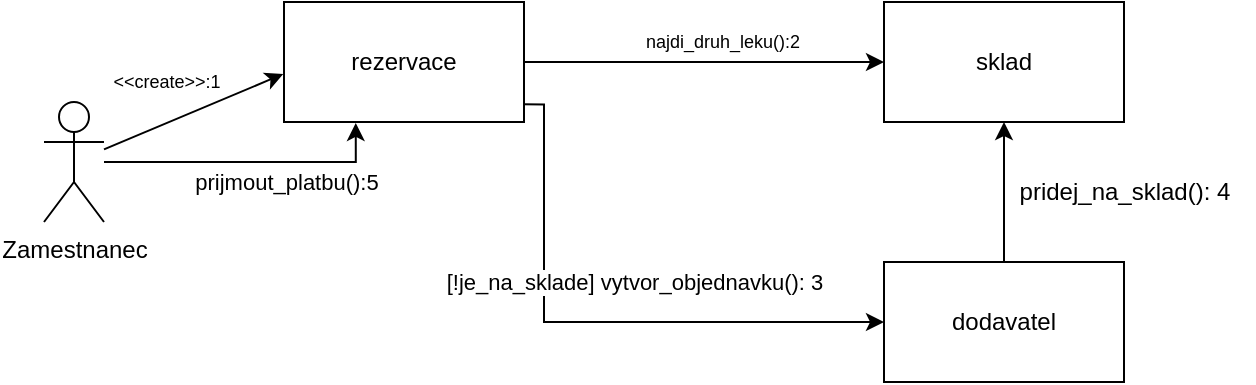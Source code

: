 <mxfile version="22.1.5" type="device">
  <diagram name="Page-1" id="LpPWEqwusSF52En7Buxe">
    <mxGraphModel dx="652" dy="412" grid="1" gridSize="10" guides="1" tooltips="1" connect="1" arrows="1" fold="1" page="1" pageScale="1" pageWidth="850" pageHeight="1100" math="0" shadow="0">
      <root>
        <mxCell id="0" />
        <mxCell id="1" parent="0" />
        <mxCell id="X8zyct69bt2SQm-ZTcsR-1" value="Zamestnanec" style="shape=umlActor;verticalLabelPosition=bottom;verticalAlign=top;html=1;outlineConnect=0;" parent="1" vertex="1">
          <mxGeometry x="130" y="340" width="30" height="60" as="geometry" />
        </mxCell>
        <mxCell id="X8zyct69bt2SQm-ZTcsR-7" style="edgeStyle=orthogonalEdgeStyle;rounded=0;orthogonalLoop=1;jettySize=auto;html=1;" parent="1" source="X8zyct69bt2SQm-ZTcsR-2" target="X8zyct69bt2SQm-ZTcsR-5" edge="1">
          <mxGeometry relative="1" as="geometry" />
        </mxCell>
        <mxCell id="X8zyct69bt2SQm-ZTcsR-8" value="najdi_druh_leku():2" style="edgeLabel;html=1;align=center;verticalAlign=middle;resizable=0;points=[];fontSize=9;" parent="X8zyct69bt2SQm-ZTcsR-7" vertex="1" connectable="0">
          <mxGeometry x="0.093" relative="1" as="geometry">
            <mxPoint y="-10" as="offset" />
          </mxGeometry>
        </mxCell>
        <mxCell id="X8zyct69bt2SQm-ZTcsR-11" style="edgeStyle=orthogonalEdgeStyle;rounded=0;orthogonalLoop=1;jettySize=auto;html=1;entryX=0;entryY=0.5;entryDx=0;entryDy=0;exitX=0.997;exitY=0.853;exitDx=0;exitDy=0;exitPerimeter=0;" parent="1" source="X8zyct69bt2SQm-ZTcsR-2" target="X8zyct69bt2SQm-ZTcsR-9" edge="1">
          <mxGeometry relative="1" as="geometry">
            <Array as="points">
              <mxPoint x="380" y="341" />
              <mxPoint x="380" y="450" />
            </Array>
          </mxGeometry>
        </mxCell>
        <mxCell id="X8zyct69bt2SQm-ZTcsR-15" value="[!je_na_sklade] vytvor_objednavku(): 3" style="edgeLabel;html=1;align=center;verticalAlign=middle;resizable=0;points=[];" parent="X8zyct69bt2SQm-ZTcsR-11" vertex="1" connectable="0">
          <mxGeometry x="0.191" y="-2" relative="1" as="geometry">
            <mxPoint x="-8" y="-22" as="offset" />
          </mxGeometry>
        </mxCell>
        <mxCell id="X8zyct69bt2SQm-ZTcsR-2" value="rezervace" style="rounded=0;whiteSpace=wrap;html=1;" parent="1" vertex="1">
          <mxGeometry x="250" y="290" width="120" height="60" as="geometry" />
        </mxCell>
        <mxCell id="X8zyct69bt2SQm-ZTcsR-3" value="" style="endArrow=classic;html=1;rounded=0;entryX=-0.003;entryY=0.6;entryDx=0;entryDy=0;entryPerimeter=0;" parent="1" source="X8zyct69bt2SQm-ZTcsR-1" target="X8zyct69bt2SQm-ZTcsR-2" edge="1">
          <mxGeometry width="50" height="50" relative="1" as="geometry">
            <mxPoint x="170" y="380" as="sourcePoint" />
            <mxPoint x="220" y="330" as="targetPoint" />
          </mxGeometry>
        </mxCell>
        <mxCell id="X8zyct69bt2SQm-ZTcsR-4" value="&amp;lt;&amp;lt;create&amp;gt;&amp;gt;:1" style="edgeLabel;html=1;align=center;verticalAlign=middle;resizable=0;points=[];fontSize=9;" parent="X8zyct69bt2SQm-ZTcsR-3" vertex="1" connectable="0">
          <mxGeometry x="-0.098" y="-2" relative="1" as="geometry">
            <mxPoint x="-11" y="-19" as="offset" />
          </mxGeometry>
        </mxCell>
        <mxCell id="X8zyct69bt2SQm-ZTcsR-5" value="sklad" style="rounded=0;whiteSpace=wrap;html=1;" parent="1" vertex="1">
          <mxGeometry x="550" y="290" width="120" height="60" as="geometry" />
        </mxCell>
        <mxCell id="X8zyct69bt2SQm-ZTcsR-9" value="dodavatel" style="rounded=0;whiteSpace=wrap;html=1;" parent="1" vertex="1">
          <mxGeometry x="550" y="420" width="120" height="60" as="geometry" />
        </mxCell>
        <mxCell id="X8zyct69bt2SQm-ZTcsR-16" value="" style="endArrow=classic;html=1;rounded=0;exitX=0.5;exitY=0;exitDx=0;exitDy=0;entryX=0.5;entryY=1;entryDx=0;entryDy=0;" parent="1" source="X8zyct69bt2SQm-ZTcsR-9" target="X8zyct69bt2SQm-ZTcsR-5" edge="1">
          <mxGeometry width="50" height="50" relative="1" as="geometry">
            <mxPoint x="490" y="530" as="sourcePoint" />
            <mxPoint x="540" y="480" as="targetPoint" />
          </mxGeometry>
        </mxCell>
        <mxCell id="X8zyct69bt2SQm-ZTcsR-17" value="pridej_na_sklad(): 4" style="text;html=1;align=center;verticalAlign=middle;resizable=0;points=[];autosize=1;strokeColor=none;fillColor=none;" parent="1" vertex="1">
          <mxGeometry x="605" y="370" width="130" height="30" as="geometry" />
        </mxCell>
        <mxCell id="CylcYy9p5xjomsBbkPQS-1" style="edgeStyle=orthogonalEdgeStyle;rounded=0;orthogonalLoop=1;jettySize=auto;html=1;entryX=0.299;entryY=1.008;entryDx=0;entryDy=0;entryPerimeter=0;" edge="1" parent="1" source="X8zyct69bt2SQm-ZTcsR-1" target="X8zyct69bt2SQm-ZTcsR-2">
          <mxGeometry relative="1" as="geometry" />
        </mxCell>
        <mxCell id="CylcYy9p5xjomsBbkPQS-2" value="prijmout_platbu():5" style="edgeLabel;html=1;align=center;verticalAlign=middle;resizable=0;points=[];" vertex="1" connectable="0" parent="CylcYy9p5xjomsBbkPQS-1">
          <mxGeometry x="0.284" relative="1" as="geometry">
            <mxPoint x="-3" y="10" as="offset" />
          </mxGeometry>
        </mxCell>
      </root>
    </mxGraphModel>
  </diagram>
</mxfile>
